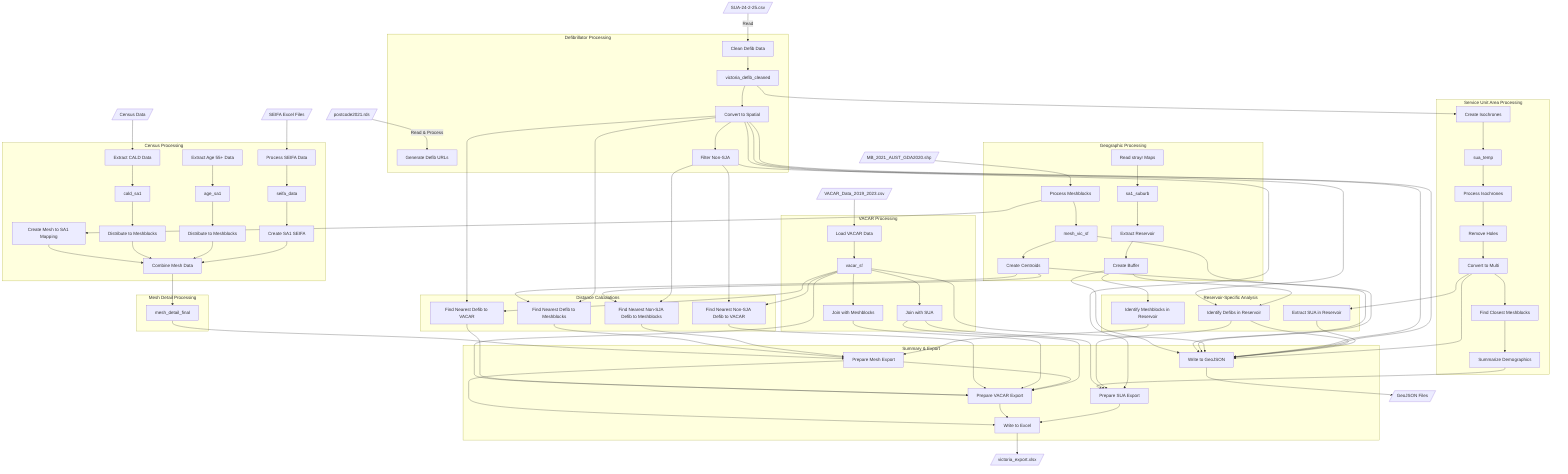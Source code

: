 flowchart TD
    %% Input Data Sources
    I1[/"postcode2021.rds"/] -->|Read & Process| DP1
    I2[/"SUA-24-2-25.csv"/] -->|Read| DP2
    I3[/"VACAR_Data_2019_2023.csv"/] --> VP1
    I4[/"Census Data"/] --> CP1
    I5[/"MB_2021_AUST_GDA2020.shp"/] --> GP1
    I6[/"SEIFA Excel Files"/] --> CP2
    
    %% Geographic Processing
    subgraph "Geographic Processing"
        GP1[Process Meshblocks] --> mesh_vic_sf
        GP2[Read strayr Maps] --> sa1_suburb
        mesh_vic_sf --> centroid_sf[Create Centroids]
        sa1_suburb --> reservoir_sf[Extract Reservoir]
        reservoir_sf --> buffer_sf[Create Buffer]
    end
    
    %% Reservoir Processing
    subgraph "Reservoir-Specific Analysis"
        RP1[Identify Meshblocks in Reservoir] 
        RP2[Identify Defibs in Reservoir]
        RP3[Extract SUA in Reservoir]
    end
    
    %% Defibrillator Processing
    subgraph "Defibrillator Processing"
        DP1[Generate Defib URLs]
        DP2[Clean Defib Data] --> defib_clean[victoria_defib_cleaned]
        defib_clean --> defib_sf[Convert to Spatial]
        defib_sf --> defib_no_sja[Filter Non-SJA]
    end
    
    %% Census & Demographic Processing
    subgraph "Census Processing"
        CP1[Extract CALD Data] --> cald_sa1
        CP3[Extract Age 55+ Data] --> age_sa1
        CP2[Process SEIFA Data] --> seifa_data
        cald_sa1 --> cald_mesh[Distribute to Meshblocks]
        age_sa1 --> age_mesh[Distribute to Meshblocks]
        seifa_data --> sa1_seifa[Create SA1 SEIFA]
        mesh2sa1 --> MP1
    end
    
    %% Mesh Detail
    subgraph "Mesh Detail Processing"
        MP1[Combine Mesh Data]
        cald_mesh --> MP1
        age_mesh --> MP1
        sa1_seifa --> MP1
        MP1 --> mesh_detail[mesh_detail_final]
    end
    
    %% VACAR Processing
    subgraph "VACAR Processing"
        VP1[Load VACAR Data] --> vacar_sf
        vacar_sf --> vacar_mesh[Join with Meshblocks]
        vacar_sf --> vacar_sua[Join with SUA]
    end
    
    %% Distance Calculations
    subgraph "Distance Calculations"
        DC1[Find Nearest Defib to VACAR]
        DC2[Find Nearest Non-SJA Defib to VACAR]
        DC3[Find Nearest Defib to Meshblocks]
        DC4[Find Nearest Non-SJA Defib to Meshblocks]
    end
    
    %% SUA Processing
    subgraph "Service Unit Area Processing"
        SP1[Create Isochrones] --> sua_temp
        sua_temp --> sua[Process Isochrones]
        sua --> sua_noh[Remove Holes]
        sua_noh --> sua_sf[Convert to Multi]
        sua_sf --> sua_mesh[Find Closest Meshblocks]
        sua_mesh --> sua_summarised[Summarize Demographics]
    end
    
    %% Summary & Export
    subgraph "Summary & Export"
        S1[Prepare Mesh Export]
        S2[Prepare VACAR Export]
        S3[Prepare SUA Export]
        E1[Write to Excel]
        E2[Write to GeoJSON]
    end
    
    %% Connections between major components
    GP1 --> mesh2sa1[Create Mesh to SA1 Mapping]
    defib_sf --> RP2
    buffer_sf --> RP1
    buffer_sf --> RP2
    sua_sf --> RP3
    
    vacar_sf --> DC1
    vacar_sf --> DC2
    centroid_sf --> DC3
    centroid_sf --> DC4
    defib_sf --> DC1
    defib_sf --> DC3
    defib_no_sja --> DC2
    defib_no_sja --> DC4
    
    defib_clean --> SP1
    
    mesh_detail --> S1
    DC3 --> S1
    DC4 --> S1
    RP1 --> S1
    
    vacar_sf --> S2
    DC1 --> S2
    DC2 --> S2
    vacar_mesh --> S2
    S1 --> S2
    vacar_sua --> S2
    
    sua_summarised --> S3
    vacar_sua --> S3
    RP2 --> S3
    defib_sf --> S3
    
    S1 --> E1
    S2 --> E1
    S3 --> E1
    
    buffer_sf --> E2
    mesh_vic_sf --> E2
    centroid_sf --> E2
    vacar_sf --> E2
    defib_sf --> E2
    defib_no_sja --> E2
    sua_sf --> E2
    RP2 --> E2
    RP3 --> E2
    
    %% Output Files
    E1 --> O1[/"victoria_export.xlsx"/]
    E2 --> O2[/"GeoJSON Files"/]